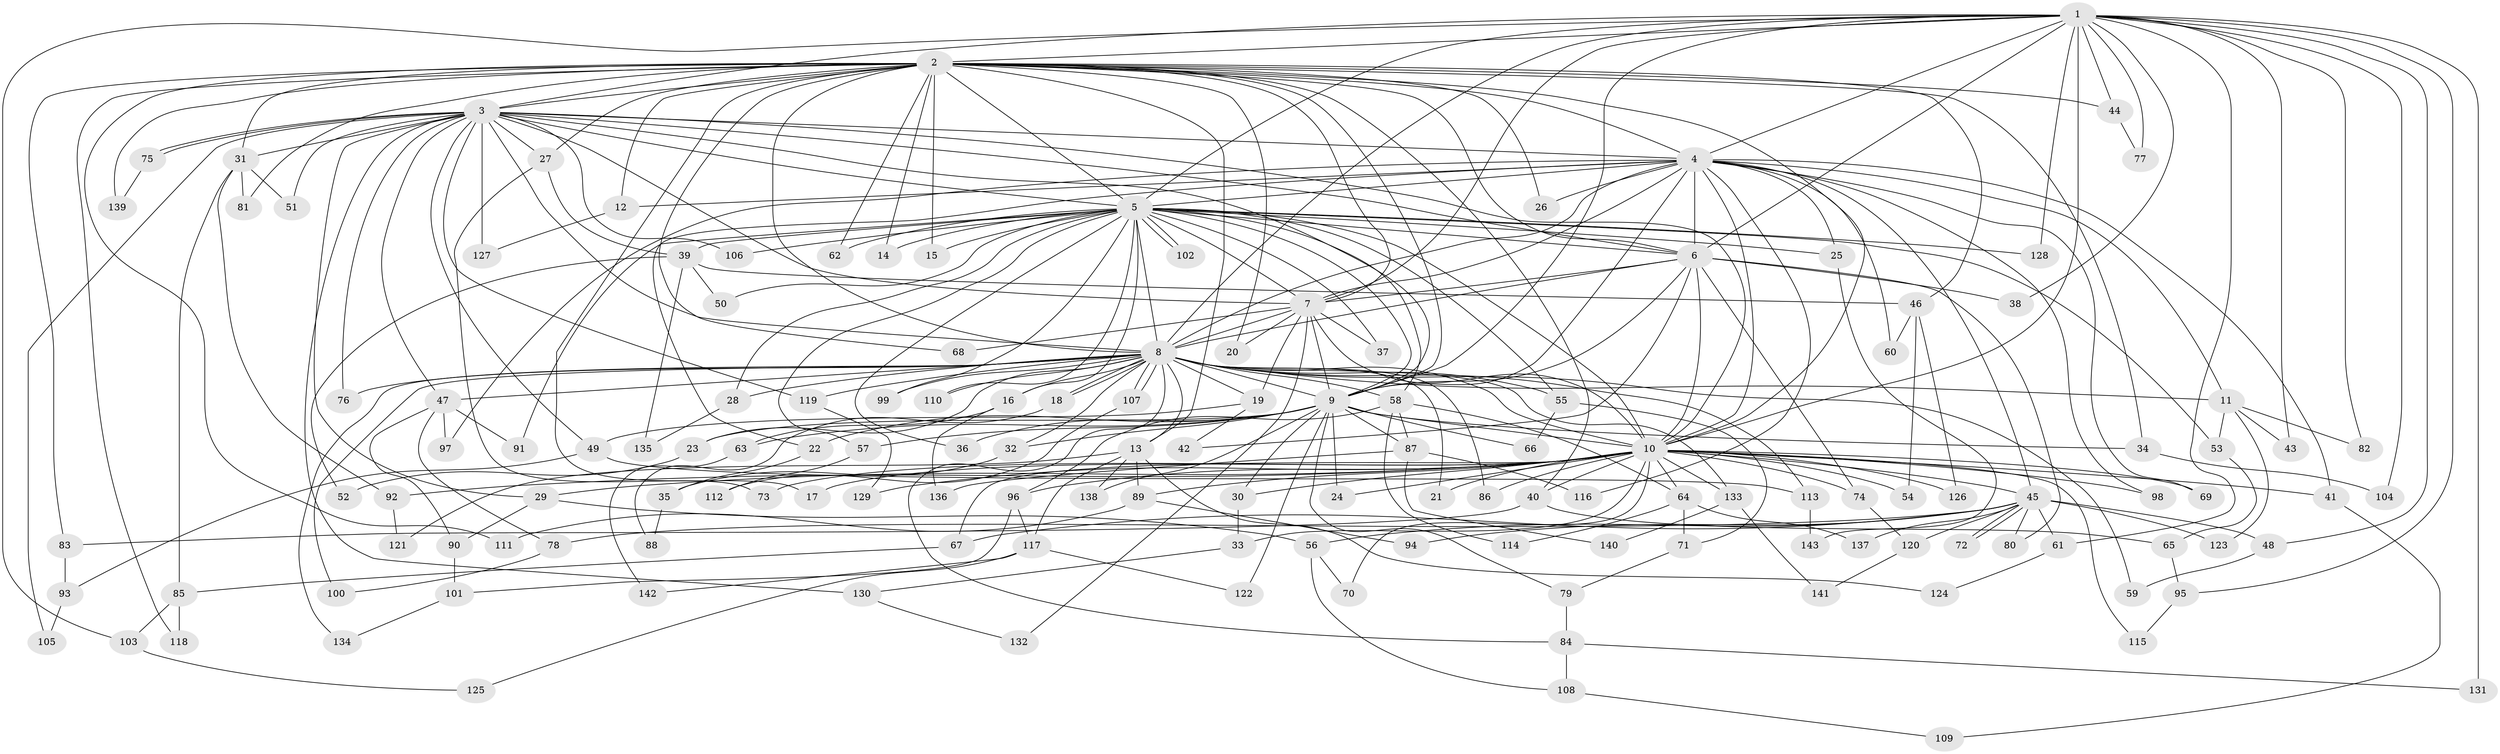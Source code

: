 // Generated by graph-tools (version 1.1) at 2025/43/03/09/25 04:43:44]
// undirected, 143 vertices, 311 edges
graph export_dot {
graph [start="1"]
  node [color=gray90,style=filled];
  1;
  2;
  3;
  4;
  5;
  6;
  7;
  8;
  9;
  10;
  11;
  12;
  13;
  14;
  15;
  16;
  17;
  18;
  19;
  20;
  21;
  22;
  23;
  24;
  25;
  26;
  27;
  28;
  29;
  30;
  31;
  32;
  33;
  34;
  35;
  36;
  37;
  38;
  39;
  40;
  41;
  42;
  43;
  44;
  45;
  46;
  47;
  48;
  49;
  50;
  51;
  52;
  53;
  54;
  55;
  56;
  57;
  58;
  59;
  60;
  61;
  62;
  63;
  64;
  65;
  66;
  67;
  68;
  69;
  70;
  71;
  72;
  73;
  74;
  75;
  76;
  77;
  78;
  79;
  80;
  81;
  82;
  83;
  84;
  85;
  86;
  87;
  88;
  89;
  90;
  91;
  92;
  93;
  94;
  95;
  96;
  97;
  98;
  99;
  100;
  101;
  102;
  103;
  104;
  105;
  106;
  107;
  108;
  109;
  110;
  111;
  112;
  113;
  114;
  115;
  116;
  117;
  118;
  119;
  120;
  121;
  122;
  123;
  124;
  125;
  126;
  127;
  128;
  129;
  130;
  131;
  132;
  133;
  134;
  135;
  136;
  137;
  138;
  139;
  140;
  141;
  142;
  143;
  1 -- 2;
  1 -- 3;
  1 -- 4;
  1 -- 5;
  1 -- 6;
  1 -- 7;
  1 -- 8;
  1 -- 9;
  1 -- 10;
  1 -- 38;
  1 -- 43;
  1 -- 44;
  1 -- 48;
  1 -- 61;
  1 -- 77;
  1 -- 82;
  1 -- 95;
  1 -- 103;
  1 -- 104;
  1 -- 128;
  1 -- 131;
  2 -- 3;
  2 -- 4;
  2 -- 5;
  2 -- 6;
  2 -- 7;
  2 -- 8;
  2 -- 9;
  2 -- 10;
  2 -- 12;
  2 -- 13;
  2 -- 14;
  2 -- 15;
  2 -- 17;
  2 -- 20;
  2 -- 26;
  2 -- 27;
  2 -- 31;
  2 -- 34;
  2 -- 40;
  2 -- 44;
  2 -- 46;
  2 -- 62;
  2 -- 68;
  2 -- 81;
  2 -- 83;
  2 -- 111;
  2 -- 118;
  2 -- 139;
  3 -- 4;
  3 -- 5;
  3 -- 6;
  3 -- 7;
  3 -- 8;
  3 -- 9;
  3 -- 10;
  3 -- 27;
  3 -- 29;
  3 -- 31;
  3 -- 47;
  3 -- 49;
  3 -- 51;
  3 -- 75;
  3 -- 75;
  3 -- 76;
  3 -- 105;
  3 -- 106;
  3 -- 119;
  3 -- 127;
  3 -- 130;
  4 -- 5;
  4 -- 6;
  4 -- 7;
  4 -- 8;
  4 -- 9;
  4 -- 10;
  4 -- 11;
  4 -- 12;
  4 -- 22;
  4 -- 25;
  4 -- 26;
  4 -- 41;
  4 -- 45;
  4 -- 60;
  4 -- 69;
  4 -- 97;
  4 -- 98;
  4 -- 116;
  5 -- 6;
  5 -- 7;
  5 -- 8;
  5 -- 9;
  5 -- 10;
  5 -- 14;
  5 -- 15;
  5 -- 16;
  5 -- 25;
  5 -- 28;
  5 -- 36;
  5 -- 37;
  5 -- 39;
  5 -- 50;
  5 -- 53;
  5 -- 55;
  5 -- 57;
  5 -- 58;
  5 -- 62;
  5 -- 91;
  5 -- 99;
  5 -- 102;
  5 -- 102;
  5 -- 106;
  5 -- 110;
  5 -- 128;
  6 -- 7;
  6 -- 8;
  6 -- 9;
  6 -- 10;
  6 -- 38;
  6 -- 42;
  6 -- 74;
  6 -- 80;
  7 -- 8;
  7 -- 9;
  7 -- 10;
  7 -- 19;
  7 -- 20;
  7 -- 37;
  7 -- 68;
  7 -- 132;
  8 -- 9;
  8 -- 10;
  8 -- 11;
  8 -- 13;
  8 -- 16;
  8 -- 18;
  8 -- 18;
  8 -- 19;
  8 -- 21;
  8 -- 23;
  8 -- 28;
  8 -- 32;
  8 -- 47;
  8 -- 55;
  8 -- 58;
  8 -- 59;
  8 -- 76;
  8 -- 84;
  8 -- 86;
  8 -- 99;
  8 -- 100;
  8 -- 107;
  8 -- 107;
  8 -- 110;
  8 -- 113;
  8 -- 119;
  8 -- 133;
  8 -- 134;
  9 -- 10;
  9 -- 22;
  9 -- 23;
  9 -- 24;
  9 -- 30;
  9 -- 32;
  9 -- 34;
  9 -- 36;
  9 -- 57;
  9 -- 63;
  9 -- 66;
  9 -- 79;
  9 -- 87;
  9 -- 122;
  9 -- 138;
  10 -- 17;
  10 -- 21;
  10 -- 24;
  10 -- 29;
  10 -- 30;
  10 -- 33;
  10 -- 40;
  10 -- 41;
  10 -- 45;
  10 -- 54;
  10 -- 64;
  10 -- 67;
  10 -- 69;
  10 -- 70;
  10 -- 73;
  10 -- 74;
  10 -- 86;
  10 -- 89;
  10 -- 92;
  10 -- 96;
  10 -- 98;
  10 -- 115;
  10 -- 126;
  10 -- 129;
  10 -- 133;
  11 -- 43;
  11 -- 53;
  11 -- 82;
  11 -- 123;
  12 -- 127;
  13 -- 89;
  13 -- 117;
  13 -- 121;
  13 -- 124;
  13 -- 138;
  16 -- 63;
  16 -- 136;
  18 -- 88;
  19 -- 42;
  19 -- 49;
  22 -- 35;
  23 -- 52;
  25 -- 143;
  27 -- 39;
  27 -- 73;
  28 -- 135;
  29 -- 56;
  29 -- 90;
  30 -- 33;
  31 -- 51;
  31 -- 81;
  31 -- 85;
  31 -- 92;
  32 -- 35;
  33 -- 130;
  34 -- 104;
  35 -- 88;
  39 -- 46;
  39 -- 50;
  39 -- 52;
  39 -- 135;
  40 -- 65;
  40 -- 83;
  41 -- 109;
  44 -- 77;
  45 -- 48;
  45 -- 56;
  45 -- 61;
  45 -- 67;
  45 -- 72;
  45 -- 72;
  45 -- 78;
  45 -- 80;
  45 -- 94;
  45 -- 120;
  45 -- 123;
  45 -- 137;
  46 -- 54;
  46 -- 60;
  46 -- 126;
  47 -- 78;
  47 -- 90;
  47 -- 91;
  47 -- 97;
  48 -- 59;
  49 -- 93;
  49 -- 113;
  53 -- 65;
  55 -- 66;
  55 -- 71;
  56 -- 70;
  56 -- 108;
  57 -- 112;
  58 -- 64;
  58 -- 87;
  58 -- 96;
  58 -- 114;
  61 -- 124;
  63 -- 142;
  64 -- 71;
  64 -- 114;
  64 -- 137;
  65 -- 95;
  67 -- 85;
  71 -- 79;
  74 -- 120;
  75 -- 139;
  78 -- 100;
  79 -- 84;
  83 -- 93;
  84 -- 108;
  84 -- 131;
  85 -- 103;
  85 -- 118;
  87 -- 116;
  87 -- 136;
  87 -- 140;
  89 -- 94;
  89 -- 111;
  90 -- 101;
  92 -- 121;
  93 -- 105;
  95 -- 115;
  96 -- 101;
  96 -- 117;
  101 -- 134;
  103 -- 125;
  107 -- 112;
  108 -- 109;
  113 -- 143;
  117 -- 122;
  117 -- 125;
  117 -- 142;
  119 -- 129;
  120 -- 141;
  130 -- 132;
  133 -- 140;
  133 -- 141;
}
